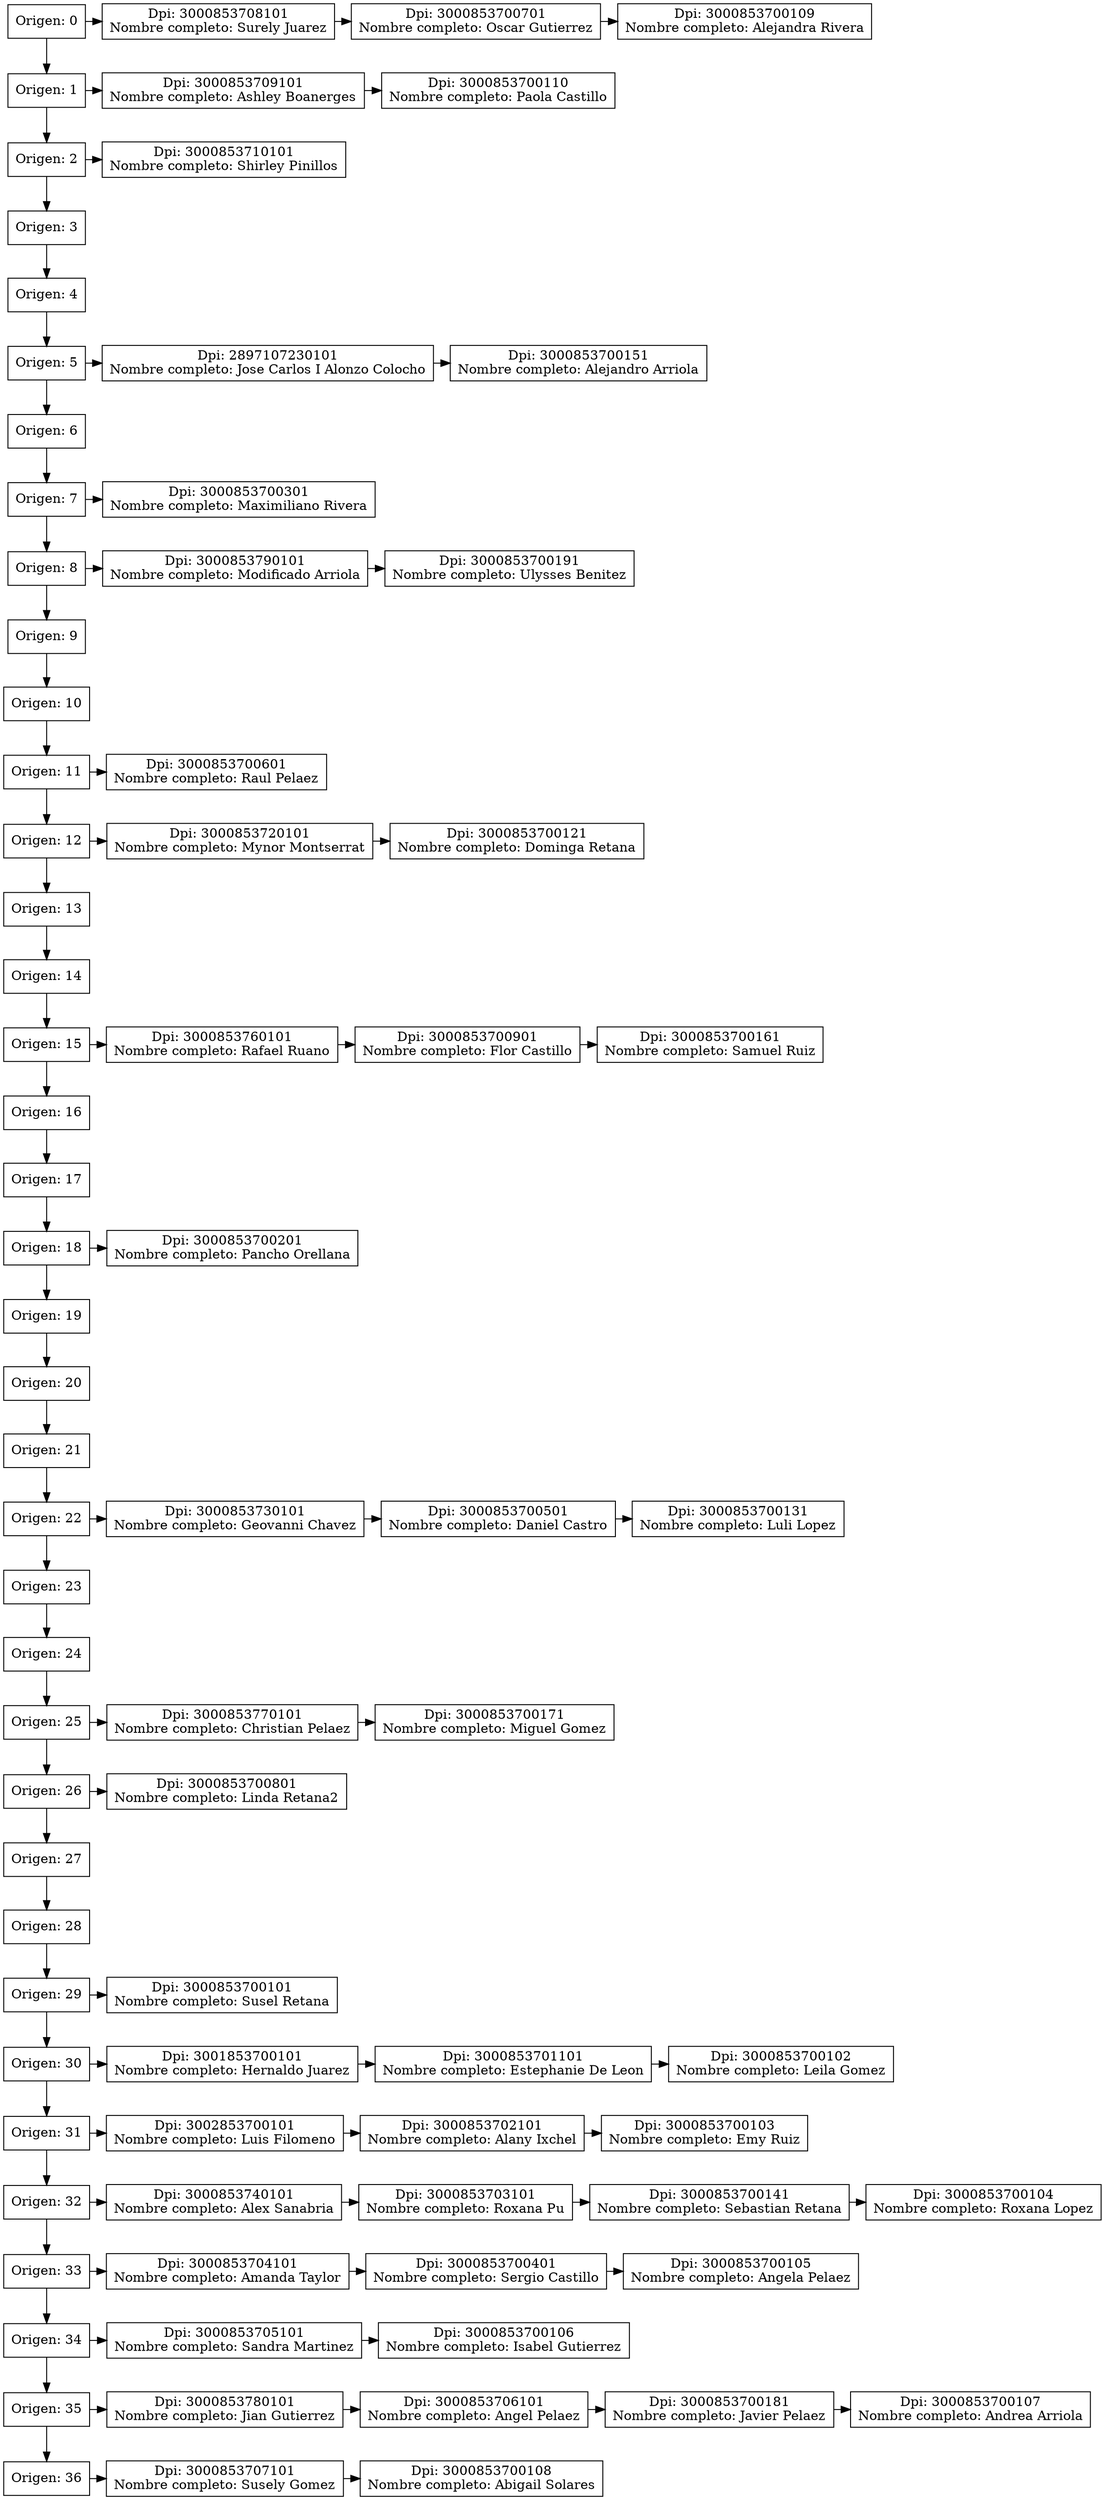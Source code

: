 digraph TablaHash{
 node[shape = box]
0 [ label = "Origen: 0" ]
0 -> "3000853708101"
"3000853708101" [shape = box label = "Dpi: 3000853708101
Nombre completo: Surely Juarez"]
"3000853708101" -> "3000853700701"
"3000853700701" [shape = box label = "Dpi: 3000853700701
Nombre completo: Oscar Gutierrez"]
"3000853700701" -> "3000853700109"
"3000853700109" [shape = box label = "Dpi: 3000853700109
Nombre completo: Alejandra Rivera"]
{rank = same; 0; "3000853708101"; "3000853700701"; "3000853700109"; }
0 -> 1
1 [ label = "Origen: 1" ]
1 -> "3000853709101"
"3000853709101" [shape = box label = "Dpi: 3000853709101
Nombre completo: Ashley Boanerges"]
"3000853709101" -> "3000853700110"
"3000853700110" [shape = box label = "Dpi: 3000853700110
Nombre completo: Paola Castillo"]
{rank = same; 1; "3000853709101"; "3000853700110"; }
1 -> 2
2 [ label = "Origen: 2" ]
2 -> "3000853710101"
"3000853710101" [shape = box label = "Dpi: 3000853710101
Nombre completo: Shirley Pinillos"]
{rank = same; 2; "3000853710101"; }
2 -> 3
3 [ label = "Origen: 3" ]
3 -> 4
4 [ label = "Origen: 4" ]
4 -> 5
5 [ label = "Origen: 5" ]
5 -> "2897107230101"
"2897107230101" [shape = box label = "Dpi: 2897107230101
Nombre completo: Jose Carlos I Alonzo Colocho"]
"2897107230101" -> "3000853700151"
"3000853700151" [shape = box label = "Dpi: 3000853700151
Nombre completo: Alejandro Arriola"]
{rank = same; 5; "2897107230101"; "3000853700151"; }
5 -> 6
6 [ label = "Origen: 6" ]
6 -> 7
7 [ label = "Origen: 7" ]
7 -> "3000853700301"
"3000853700301" [shape = box label = "Dpi: 3000853700301
Nombre completo: Maximiliano Rivera"]
{rank = same; 7; "3000853700301"; }
7 -> 8
8 [ label = "Origen: 8" ]
8 -> "3000853790101"
"3000853790101" [shape = box label = "Dpi: 3000853790101
Nombre completo: Modificado Arriola"]
"3000853790101" -> "3000853700191"
"3000853700191" [shape = box label = "Dpi: 3000853700191
Nombre completo: Ulysses Benitez"]
{rank = same; 8; "3000853790101"; "3000853700191"; }
8 -> 9
9 [ label = "Origen: 9" ]
9 -> 10
10 [ label = "Origen: 10" ]
10 -> 11
11 [ label = "Origen: 11" ]
11 -> "3000853700601"
"3000853700601" [shape = box label = "Dpi: 3000853700601
Nombre completo: Raul Pelaez"]
{rank = same; 11; "3000853700601"; }
11 -> 12
12 [ label = "Origen: 12" ]
12 -> "3000853720101"
"3000853720101" [shape = box label = "Dpi: 3000853720101
Nombre completo: Mynor Montserrat"]
"3000853720101" -> "3000853700121"
"3000853700121" [shape = box label = "Dpi: 3000853700121
Nombre completo: Dominga Retana"]
{rank = same; 12; "3000853720101"; "3000853700121"; }
12 -> 13
13 [ label = "Origen: 13" ]
13 -> 14
14 [ label = "Origen: 14" ]
14 -> 15
15 [ label = "Origen: 15" ]
15 -> "3000853760101"
"3000853760101" [shape = box label = "Dpi: 3000853760101
Nombre completo: Rafael Ruano"]
"3000853760101" -> "3000853700901"
"3000853700901" [shape = box label = "Dpi: 3000853700901
Nombre completo: Flor Castillo"]
"3000853700901" -> "3000853700161"
"3000853700161" [shape = box label = "Dpi: 3000853700161
Nombre completo: Samuel Ruiz"]
{rank = same; 15; "3000853760101"; "3000853700901"; "3000853700161"; }
15 -> 16
16 [ label = "Origen: 16" ]
16 -> 17
17 [ label = "Origen: 17" ]
17 -> 18
18 [ label = "Origen: 18" ]
18 -> "3000853700201"
"3000853700201" [shape = box label = "Dpi: 3000853700201
Nombre completo: Pancho Orellana"]
{rank = same; 18; "3000853700201"; }
18 -> 19
19 [ label = "Origen: 19" ]
19 -> 20
20 [ label = "Origen: 20" ]
20 -> 21
21 [ label = "Origen: 21" ]
21 -> 22
22 [ label = "Origen: 22" ]
22 -> "3000853730101"
"3000853730101" [shape = box label = "Dpi: 3000853730101
Nombre completo: Geovanni Chavez"]
"3000853730101" -> "3000853700501"
"3000853700501" [shape = box label = "Dpi: 3000853700501
Nombre completo: Daniel Castro"]
"3000853700501" -> "3000853700131"
"3000853700131" [shape = box label = "Dpi: 3000853700131
Nombre completo: Luli Lopez"]
{rank = same; 22; "3000853730101"; "3000853700501"; "3000853700131"; }
22 -> 23
23 [ label = "Origen: 23" ]
23 -> 24
24 [ label = "Origen: 24" ]
24 -> 25
25 [ label = "Origen: 25" ]
25 -> "3000853770101"
"3000853770101" [shape = box label = "Dpi: 3000853770101
Nombre completo: Christian Pelaez"]
"3000853770101" -> "3000853700171"
"3000853700171" [shape = box label = "Dpi: 3000853700171
Nombre completo: Miguel Gomez"]
{rank = same; 25; "3000853770101"; "3000853700171"; }
25 -> 26
26 [ label = "Origen: 26" ]
26 -> "3000853700801"
"3000853700801" [shape = box label = "Dpi: 3000853700801
Nombre completo: Linda Retana2"]
{rank = same; 26; "3000853700801"; }
26 -> 27
27 [ label = "Origen: 27" ]
27 -> 28
28 [ label = "Origen: 28" ]
28 -> 29
29 [ label = "Origen: 29" ]
29 -> "3000853700101"
"3000853700101" [shape = box label = "Dpi: 3000853700101
Nombre completo: Susel Retana"]
{rank = same; 29; "3000853700101"; }
29 -> 30
30 [ label = "Origen: 30" ]
30 -> "3001853700101"
"3001853700101" [shape = box label = "Dpi: 3001853700101
Nombre completo: Hernaldo Juarez"]
"3001853700101" -> "3000853701101"
"3000853701101" [shape = box label = "Dpi: 3000853701101
Nombre completo: Estephanie De Leon"]
"3000853701101" -> "3000853700102"
"3000853700102" [shape = box label = "Dpi: 3000853700102
Nombre completo: Leila Gomez"]
{rank = same; 30; "3001853700101"; "3000853701101"; "3000853700102"; }
30 -> 31
31 [ label = "Origen: 31" ]
31 -> "3002853700101"
"3002853700101" [shape = box label = "Dpi: 3002853700101
Nombre completo: Luis Filomeno"]
"3002853700101" -> "3000853702101"
"3000853702101" [shape = box label = "Dpi: 3000853702101
Nombre completo: Alany Ixchel"]
"3000853702101" -> "3000853700103"
"3000853700103" [shape = box label = "Dpi: 3000853700103
Nombre completo: Emy Ruiz"]
{rank = same; 31; "3002853700101"; "3000853702101"; "3000853700103"; }
31 -> 32
32 [ label = "Origen: 32" ]
32 -> "3000853740101"
"3000853740101" [shape = box label = "Dpi: 3000853740101
Nombre completo: Alex Sanabria"]
"3000853740101" -> "3000853703101"
"3000853703101" [shape = box label = "Dpi: 3000853703101
Nombre completo: Roxana Pu"]
"3000853703101" -> "3000853700141"
"3000853700141" [shape = box label = "Dpi: 3000853700141
Nombre completo: Sebastian Retana"]
"3000853700141" -> "3000853700104"
"3000853700104" [shape = box label = "Dpi: 3000853700104
Nombre completo: Roxana Lopez"]
{rank = same; 32; "3000853740101"; "3000853703101"; "3000853700141"; "3000853700104"; }
32 -> 33
33 [ label = "Origen: 33" ]
33 -> "3000853704101"
"3000853704101" [shape = box label = "Dpi: 3000853704101
Nombre completo: Amanda Taylor"]
"3000853704101" -> "3000853700401"
"3000853700401" [shape = box label = "Dpi: 3000853700401
Nombre completo: Sergio Castillo"]
"3000853700401" -> "3000853700105"
"3000853700105" [shape = box label = "Dpi: 3000853700105
Nombre completo: Angela Pelaez"]
{rank = same; 33; "3000853704101"; "3000853700401"; "3000853700105"; }
33 -> 34
34 [ label = "Origen: 34" ]
34 -> "3000853705101"
"3000853705101" [shape = box label = "Dpi: 3000853705101
Nombre completo: Sandra Martinez"]
"3000853705101" -> "3000853700106"
"3000853700106" [shape = box label = "Dpi: 3000853700106
Nombre completo: Isabel Gutierrez"]
{rank = same; 34; "3000853705101"; "3000853700106"; }
34 -> 35
35 [ label = "Origen: 35" ]
35 -> "3000853780101"
"3000853780101" [shape = box label = "Dpi: 3000853780101
Nombre completo: Jian Gutierrez"]
"3000853780101" -> "3000853706101"
"3000853706101" [shape = box label = "Dpi: 3000853706101
Nombre completo: Angel Pelaez"]
"3000853706101" -> "3000853700181"
"3000853700181" [shape = box label = "Dpi: 3000853700181
Nombre completo: Javier Pelaez"]
"3000853700181" -> "3000853700107"
"3000853700107" [shape = box label = "Dpi: 3000853700107
Nombre completo: Andrea Arriola"]
{rank = same; 35; "3000853780101"; "3000853706101"; "3000853700181"; "3000853700107"; }
35 -> 36
36 [ label = "Origen: 36" ]
36 -> "3000853707101"
"3000853707101" [shape = box label = "Dpi: 3000853707101
Nombre completo: Susely Gomez"]
"3000853707101" -> "3000853700108"
"3000853700108" [shape = box label = "Dpi: 3000853700108
Nombre completo: Abigail Solares"]
{rank = same; 36; "3000853707101"; "3000853700108"; }
}